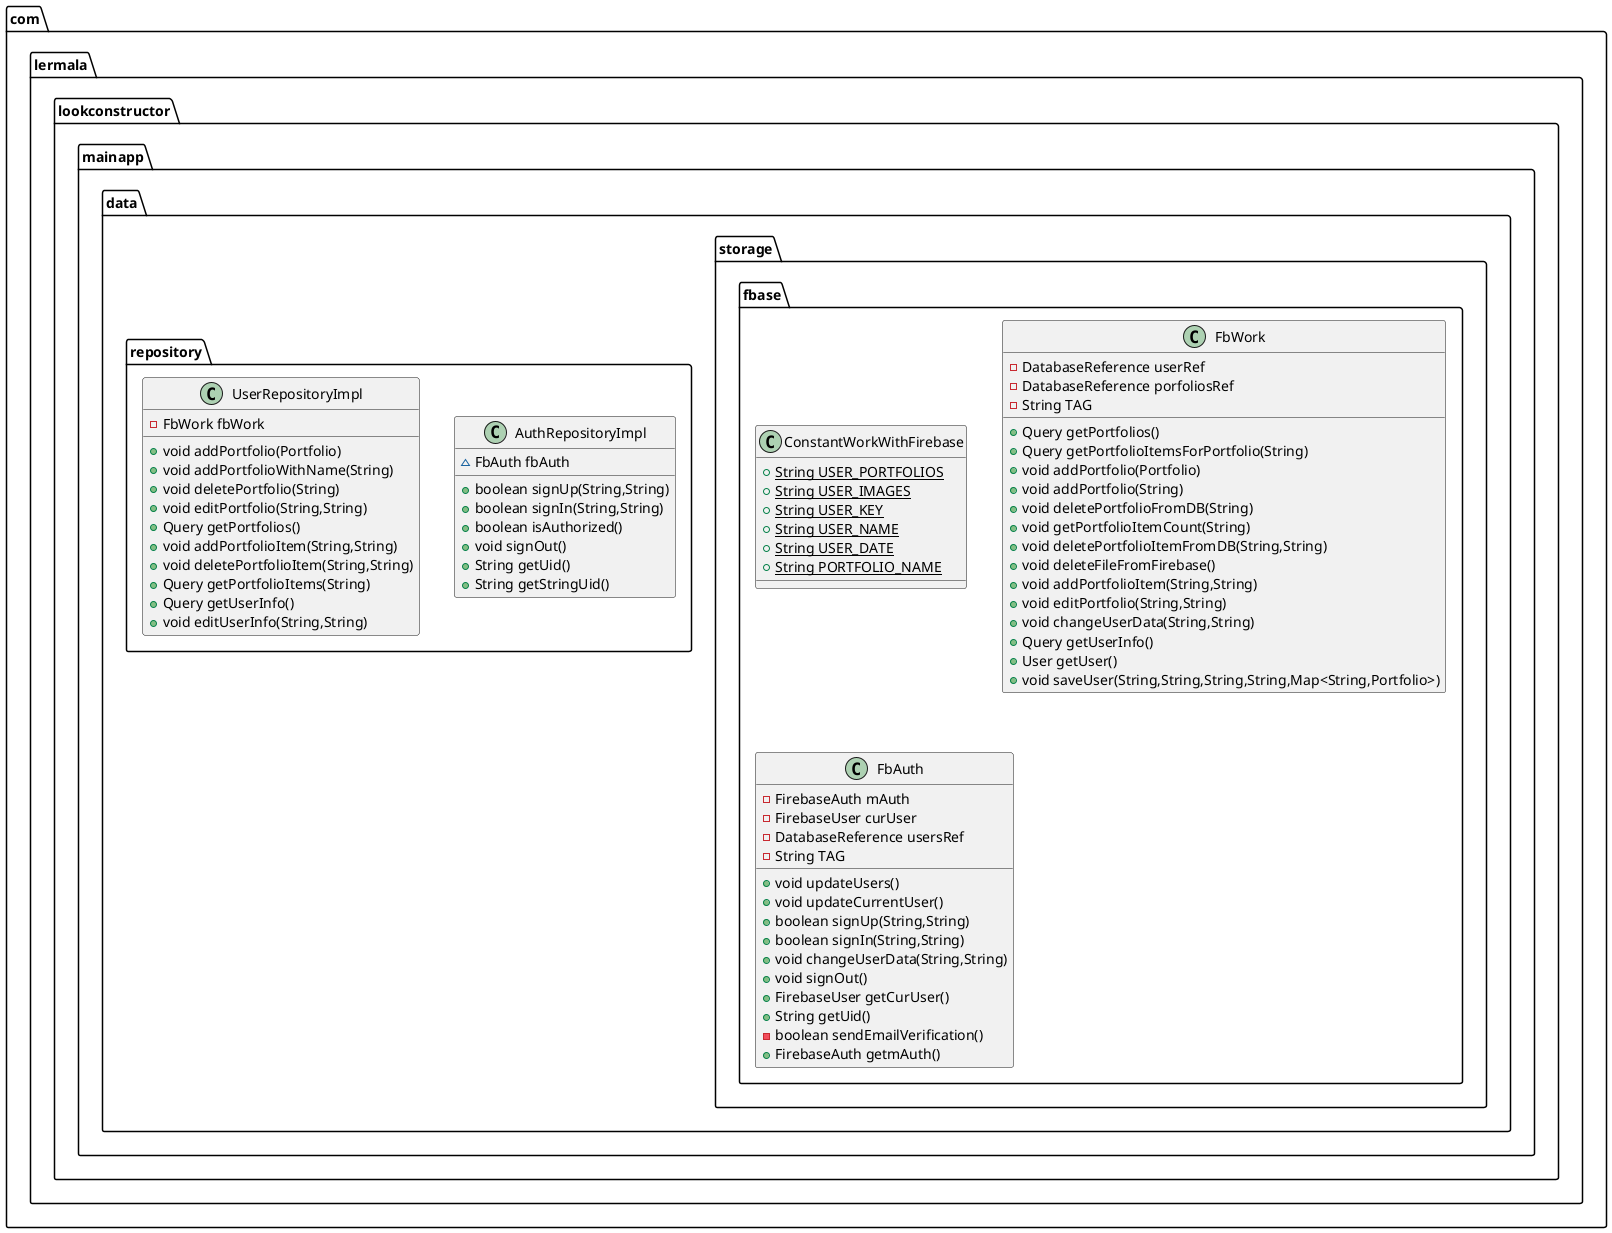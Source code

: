 @startuml
class com.lermala.lookconstructor.mainapp.data.storage.fbase.ConstantWorkWithFirebase {
+ {static} String USER_PORTFOLIOS
+ {static} String USER_IMAGES
+ {static} String USER_KEY
+ {static} String USER_NAME
+ {static} String USER_DATE
+ {static} String PORTFOLIO_NAME
}
class com.lermala.lookconstructor.mainapp.data.storage.fbase.FbWork {
- DatabaseReference userRef
- DatabaseReference porfoliosRef
- String TAG
+ Query getPortfolios()
+ Query getPortfolioItemsForPortfolio(String)
+ void addPortfolio(Portfolio)
+ void addPortfolio(String)
+ void deletePortfolioFromDB(String)
+ void getPortfolioItemCount(String)
+ void deletePortfolioItemFromDB(String,String)
+ void deleteFileFromFirebase()
+ void addPortfolioItem(String,String)
+ void editPortfolio(String,String)
+ void changeUserData(String,String)
+ Query getUserInfo()
+ User getUser()
+ void saveUser(String,String,String,String,Map<String,Portfolio>)
}

class com.lermala.lookconstructor.mainapp.data.storage.fbase.FbAuth {
- FirebaseAuth mAuth
- FirebaseUser curUser
- DatabaseReference usersRef
- String TAG
+ void updateUsers()
+ void updateCurrentUser()
+ boolean signUp(String,String)
+ boolean signIn(String,String)
+ void changeUserData(String,String)
+ void signOut()
+ FirebaseUser getCurUser()
+ String getUid()
- boolean sendEmailVerification()
+ FirebaseAuth getmAuth()
}

class com.lermala.lookconstructor.mainapp.data.repository.AuthRepositoryImpl {
~ FbAuth fbAuth
+ boolean signUp(String,String)
+ boolean signIn(String,String)
+ boolean isAuthorized()
+ void signOut()
+ String getUid()
+ String getStringUid()
}

class com.lermala.lookconstructor.mainapp.data.repository.UserRepositoryImpl {
- FbWork fbWork
+ void addPortfolio(Portfolio)
+ void addPortfolioWithName(String)
+ void deletePortfolio(String)
+ void editPortfolio(String,String)
+ Query getPortfolios()
+ void addPortfolioItem(String,String)
+ void deletePortfolioItem(String,String)
+ Query getPortfolioItems(String)
+ Query getUserInfo()
+ void editUserInfo(String,String)
}




@enduml